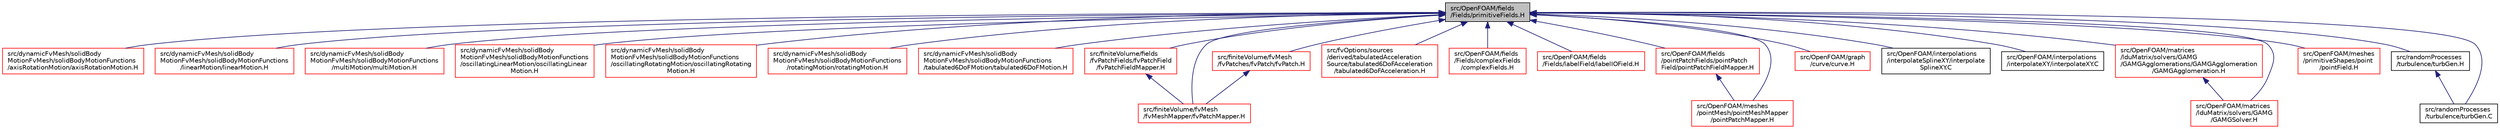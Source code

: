 digraph "src/OpenFOAM/fields/Fields/primitiveFields.H"
{
  bgcolor="transparent";
  edge [fontname="Helvetica",fontsize="10",labelfontname="Helvetica",labelfontsize="10"];
  node [fontname="Helvetica",fontsize="10",shape=record];
  Node115 [label="src/OpenFOAM/fields\l/Fields/primitiveFields.H",height=0.2,width=0.4,color="black", fillcolor="grey75", style="filled", fontcolor="black"];
  Node115 -> Node116 [dir="back",color="midnightblue",fontsize="10",style="solid",fontname="Helvetica"];
  Node116 [label="src/dynamicFvMesh/solidBody\lMotionFvMesh/solidBodyMotionFunctions\l/axisRotationMotion/axisRotationMotion.H",height=0.2,width=0.4,color="red",URL="$a00299.html"];
  Node115 -> Node118 [dir="back",color="midnightblue",fontsize="10",style="solid",fontname="Helvetica"];
  Node118 [label="src/dynamicFvMesh/solidBody\lMotionFvMesh/solidBodyMotionFunctions\l/linearMotion/linearMotion.H",height=0.2,width=0.4,color="red",URL="$a00305.html"];
  Node115 -> Node120 [dir="back",color="midnightblue",fontsize="10",style="solid",fontname="Helvetica"];
  Node120 [label="src/dynamicFvMesh/solidBody\lMotionFvMesh/solidBodyMotionFunctions\l/multiMotion/multiMotion.H",height=0.2,width=0.4,color="red",URL="$a00311.html"];
  Node115 -> Node122 [dir="back",color="midnightblue",fontsize="10",style="solid",fontname="Helvetica"];
  Node122 [label="src/dynamicFvMesh/solidBody\lMotionFvMesh/solidBodyMotionFunctions\l/oscillatingLinearMotion/oscillatingLinear\lMotion.H",height=0.2,width=0.4,color="red",URL="$a00317.html"];
  Node115 -> Node124 [dir="back",color="midnightblue",fontsize="10",style="solid",fontname="Helvetica"];
  Node124 [label="src/dynamicFvMesh/solidBody\lMotionFvMesh/solidBodyMotionFunctions\l/oscillatingRotatingMotion/oscillatingRotating\lMotion.H",height=0.2,width=0.4,color="red",URL="$a00323.html"];
  Node115 -> Node126 [dir="back",color="midnightblue",fontsize="10",style="solid",fontname="Helvetica"];
  Node126 [label="src/dynamicFvMesh/solidBody\lMotionFvMesh/solidBodyMotionFunctions\l/rotatingMotion/rotatingMotion.H",height=0.2,width=0.4,color="red",URL="$a00329.html"];
  Node115 -> Node128 [dir="back",color="midnightblue",fontsize="10",style="solid",fontname="Helvetica"];
  Node128 [label="src/dynamicFvMesh/solidBody\lMotionFvMesh/solidBodyMotionFunctions\l/tabulated6DoFMotion/tabulated6DoFMotion.H",height=0.2,width=0.4,color="red",URL="$a00350.html"];
  Node115 -> Node130 [dir="back",color="midnightblue",fontsize="10",style="solid",fontname="Helvetica"];
  Node130 [label="src/finiteVolume/fields\l/fvPatchFields/fvPatchField\l/fvPatchFieldMapper.H",height=0.2,width=0.4,color="red",URL="$a02630.html"];
  Node130 -> Node184 [dir="back",color="midnightblue",fontsize="10",style="solid",fontname="Helvetica"];
  Node184 [label="src/finiteVolume/fvMesh\l/fvMeshMapper/fvPatchMapper.H",height=0.2,width=0.4,color="red",URL="$a03737.html"];
  Node115 -> Node184 [dir="back",color="midnightblue",fontsize="10",style="solid",fontname="Helvetica"];
  Node115 -> Node271 [dir="back",color="midnightblue",fontsize="10",style="solid",fontname="Helvetica"];
  Node271 [label="src/finiteVolume/fvMesh\l/fvPatches/fvPatch/fvPatch.H",height=0.2,width=0.4,color="red",URL="$a03866.html"];
  Node271 -> Node184 [dir="back",color="midnightblue",fontsize="10",style="solid",fontname="Helvetica"];
  Node115 -> Node2367 [dir="back",color="midnightblue",fontsize="10",style="solid",fontname="Helvetica"];
  Node2367 [label="src/fvOptions/sources\l/derived/tabulatedAcceleration\lSource/tabulated6DoFAcceleration\l/tabulated6DoFAcceleration.H",height=0.2,width=0.4,color="red",URL="$a05420.html"];
  Node115 -> Node2370 [dir="back",color="midnightblue",fontsize="10",style="solid",fontname="Helvetica"];
  Node2370 [label="src/OpenFOAM/fields\l/Fields/complexFields\l/complexFields.H",height=0.2,width=0.4,color="red",URL="$a10253.html"];
  Node115 -> Node2376 [dir="back",color="midnightblue",fontsize="10",style="solid",fontname="Helvetica"];
  Node2376 [label="src/OpenFOAM/fields\l/Fields/labelField/labelIOField.H",height=0.2,width=0.4,color="red",URL="$a10340.html"];
  Node115 -> Node2380 [dir="back",color="midnightblue",fontsize="10",style="solid",fontname="Helvetica"];
  Node2380 [label="src/OpenFOAM/fields\l/pointPatchFields/pointPatch\lField/pointPatchFieldMapper.H",height=0.2,width=0.4,color="red",URL="$a10868.html"];
  Node2380 -> Node2390 [dir="back",color="midnightblue",fontsize="10",style="solid",fontname="Helvetica"];
  Node2390 [label="src/OpenFOAM/meshes\l/pointMesh/pointMeshMapper\l/pointPatchMapper.H",height=0.2,width=0.4,color="red",URL="$a12179.html"];
  Node115 -> Node2395 [dir="back",color="midnightblue",fontsize="10",style="solid",fontname="Helvetica"];
  Node2395 [label="src/OpenFOAM/graph\l/curve/curve.H",height=0.2,width=0.4,color="red",URL="$a11018.html"];
  Node115 -> Node2413 [dir="back",color="midnightblue",fontsize="10",style="solid",fontname="Helvetica"];
  Node2413 [label="src/OpenFOAM/interpolations\l/interpolateSplineXY/interpolate\lSplineXY.C",height=0.2,width=0.4,color="black",URL="$a11126.html"];
  Node115 -> Node2414 [dir="back",color="midnightblue",fontsize="10",style="solid",fontname="Helvetica"];
  Node2414 [label="src/OpenFOAM/interpolations\l/interpolateXY/interpolateXY.C",height=0.2,width=0.4,color="black",URL="$a11132.html"];
  Node115 -> Node2415 [dir="back",color="midnightblue",fontsize="10",style="solid",fontname="Helvetica"];
  Node2415 [label="src/OpenFOAM/matrices\l/lduMatrix/solvers/GAMG\l/GAMGAgglomerations/GAMGAgglomeration\l/GAMGAgglomeration.H",height=0.2,width=0.4,color="red",URL="$a11441.html"];
  Node2415 -> Node2443 [dir="back",color="midnightblue",fontsize="10",style="solid",fontname="Helvetica"];
  Node2443 [label="src/OpenFOAM/matrices\l/lduMatrix/solvers/GAMG\l/GAMGSolver.H",height=0.2,width=0.4,color="red",URL="$a11495.html"];
  Node115 -> Node2443 [dir="back",color="midnightblue",fontsize="10",style="solid",fontname="Helvetica"];
  Node115 -> Node2390 [dir="back",color="midnightblue",fontsize="10",style="solid",fontname="Helvetica"];
  Node115 -> Node2479 [dir="back",color="midnightblue",fontsize="10",style="solid",fontname="Helvetica"];
  Node2479 [label="src/OpenFOAM/meshes\l/primitiveShapes/point\l/pointField.H",height=0.2,width=0.4,color="red",URL="$a12830.html"];
  Node115 -> Node4003 [dir="back",color="midnightblue",fontsize="10",style="solid",fontname="Helvetica"];
  Node4003 [label="src/randomProcesses\l/turbulence/turbGen.H",height=0.2,width=0.4,color="black",URL="$a14054.html"];
  Node4003 -> Node2354 [dir="back",color="midnightblue",fontsize="10",style="solid",fontname="Helvetica"];
  Node2354 [label="src/randomProcesses\l/turbulence/turbGen.C",height=0.2,width=0.4,color="black",URL="$a14051.html"];
  Node115 -> Node2354 [dir="back",color="midnightblue",fontsize="10",style="solid",fontname="Helvetica"];
}

